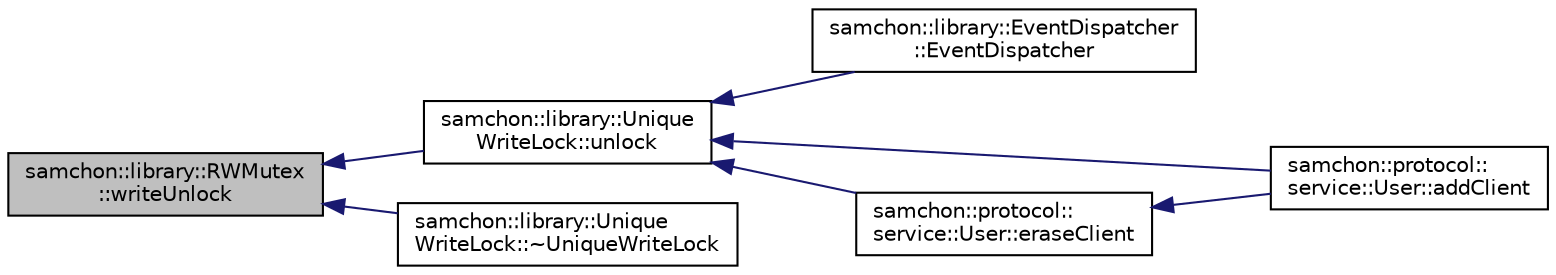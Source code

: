 digraph "samchon::library::RWMutex::writeUnlock"
{
  edge [fontname="Helvetica",fontsize="10",labelfontname="Helvetica",labelfontsize="10"];
  node [fontname="Helvetica",fontsize="10",shape=record];
  rankdir="LR";
  Node1 [label="samchon::library::RWMutex\l::writeUnlock",height=0.2,width=0.4,color="black", fillcolor="grey75", style="filled", fontcolor="black"];
  Node1 -> Node2 [dir="back",color="midnightblue",fontsize="10",style="solid",fontname="Helvetica"];
  Node2 [label="samchon::library::Unique\lWriteLock::unlock",height=0.2,width=0.4,color="black", fillcolor="white", style="filled",URL="$d1/dc0/classsamchon_1_1library_1_1UniqueWriteLock.html#a06a35e949603a24c9a71e7a34a5bc6c8",tooltip="Unlock on writing. "];
  Node2 -> Node3 [dir="back",color="midnightblue",fontsize="10",style="solid",fontname="Helvetica"];
  Node3 [label="samchon::library::EventDispatcher\l::EventDispatcher",height=0.2,width=0.4,color="black", fillcolor="white", style="filled",URL="$d3/d9b/classsamchon_1_1library_1_1EventDispatcher.html#a2e015c585451ebcb7326b4f4a961e80c",tooltip="Move Constructor. "];
  Node2 -> Node4 [dir="back",color="midnightblue",fontsize="10",style="solid",fontname="Helvetica"];
  Node4 [label="samchon::protocol::\lservice::User::addClient",height=0.2,width=0.4,color="black", fillcolor="white", style="filled",URL="$df/d87/classsamchon_1_1protocol_1_1service_1_1User.html#aca542acb24621ebd4cd778f55d26d7e2",tooltip="Add a client in user. "];
  Node2 -> Node5 [dir="back",color="midnightblue",fontsize="10",style="solid",fontname="Helvetica"];
  Node5 [label="samchon::protocol::\lservice::User::eraseClient",height=0.2,width=0.4,color="black", fillcolor="white", style="filled",URL="$df/d87/classsamchon_1_1protocol_1_1service_1_1User.html#a33b8200943e4cdec920453554d5fc644",tooltip="Erase a Client. "];
  Node5 -> Node4 [dir="back",color="midnightblue",fontsize="10",style="solid",fontname="Helvetica"];
  Node1 -> Node6 [dir="back",color="midnightblue",fontsize="10",style="solid",fontname="Helvetica"];
  Node6 [label="samchon::library::Unique\lWriteLock::~UniqueWriteLock",height=0.2,width=0.4,color="black", fillcolor="white", style="filled",URL="$d1/dc0/classsamchon_1_1library_1_1UniqueWriteLock.html#a8103e0f042f6bc2bd0484403ca1351ad",tooltip="Destructor. "];
}
